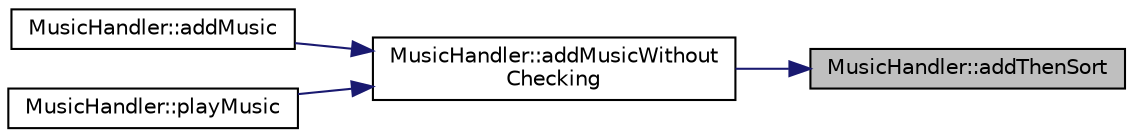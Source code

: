 digraph "MusicHandler::addThenSort"
{
 // INTERACTIVE_SVG=YES
 // LATEX_PDF_SIZE
  edge [fontname="Helvetica",fontsize="10",labelfontname="Helvetica",labelfontsize="10"];
  node [fontname="Helvetica",fontsize="10",shape=record];
  rankdir="RL";
  Node1 [label="MusicHandler::addThenSort",height=0.2,width=0.4,color="black", fillcolor="grey75", style="filled", fontcolor="black",tooltip=" "];
  Node1 -> Node2 [dir="back",color="midnightblue",fontsize="10",style="solid",fontname="Helvetica"];
  Node2 [label="MusicHandler::addMusicWithout\lChecking",height=0.2,width=0.4,color="black", fillcolor="white", style="filled",URL="$d7/d5a/class_music_handler.html#a230b49be0c066ca08e7c4c032e4add2d",tooltip=" "];
  Node2 -> Node3 [dir="back",color="midnightblue",fontsize="10",style="solid",fontname="Helvetica"];
  Node3 [label="MusicHandler::addMusic",height=0.2,width=0.4,color="black", fillcolor="white", style="filled",URL="$d7/d5a/class_music_handler.html#ae6573945b0a508648f8e360f2380b92f",tooltip=" "];
  Node2 -> Node4 [dir="back",color="midnightblue",fontsize="10",style="solid",fontname="Helvetica"];
  Node4 [label="MusicHandler::playMusic",height=0.2,width=0.4,color="black", fillcolor="white", style="filled",URL="$d7/d5a/class_music_handler.html#a078eebca6fb9f9ef1dbdc2481672bb41",tooltip=" "];
}
